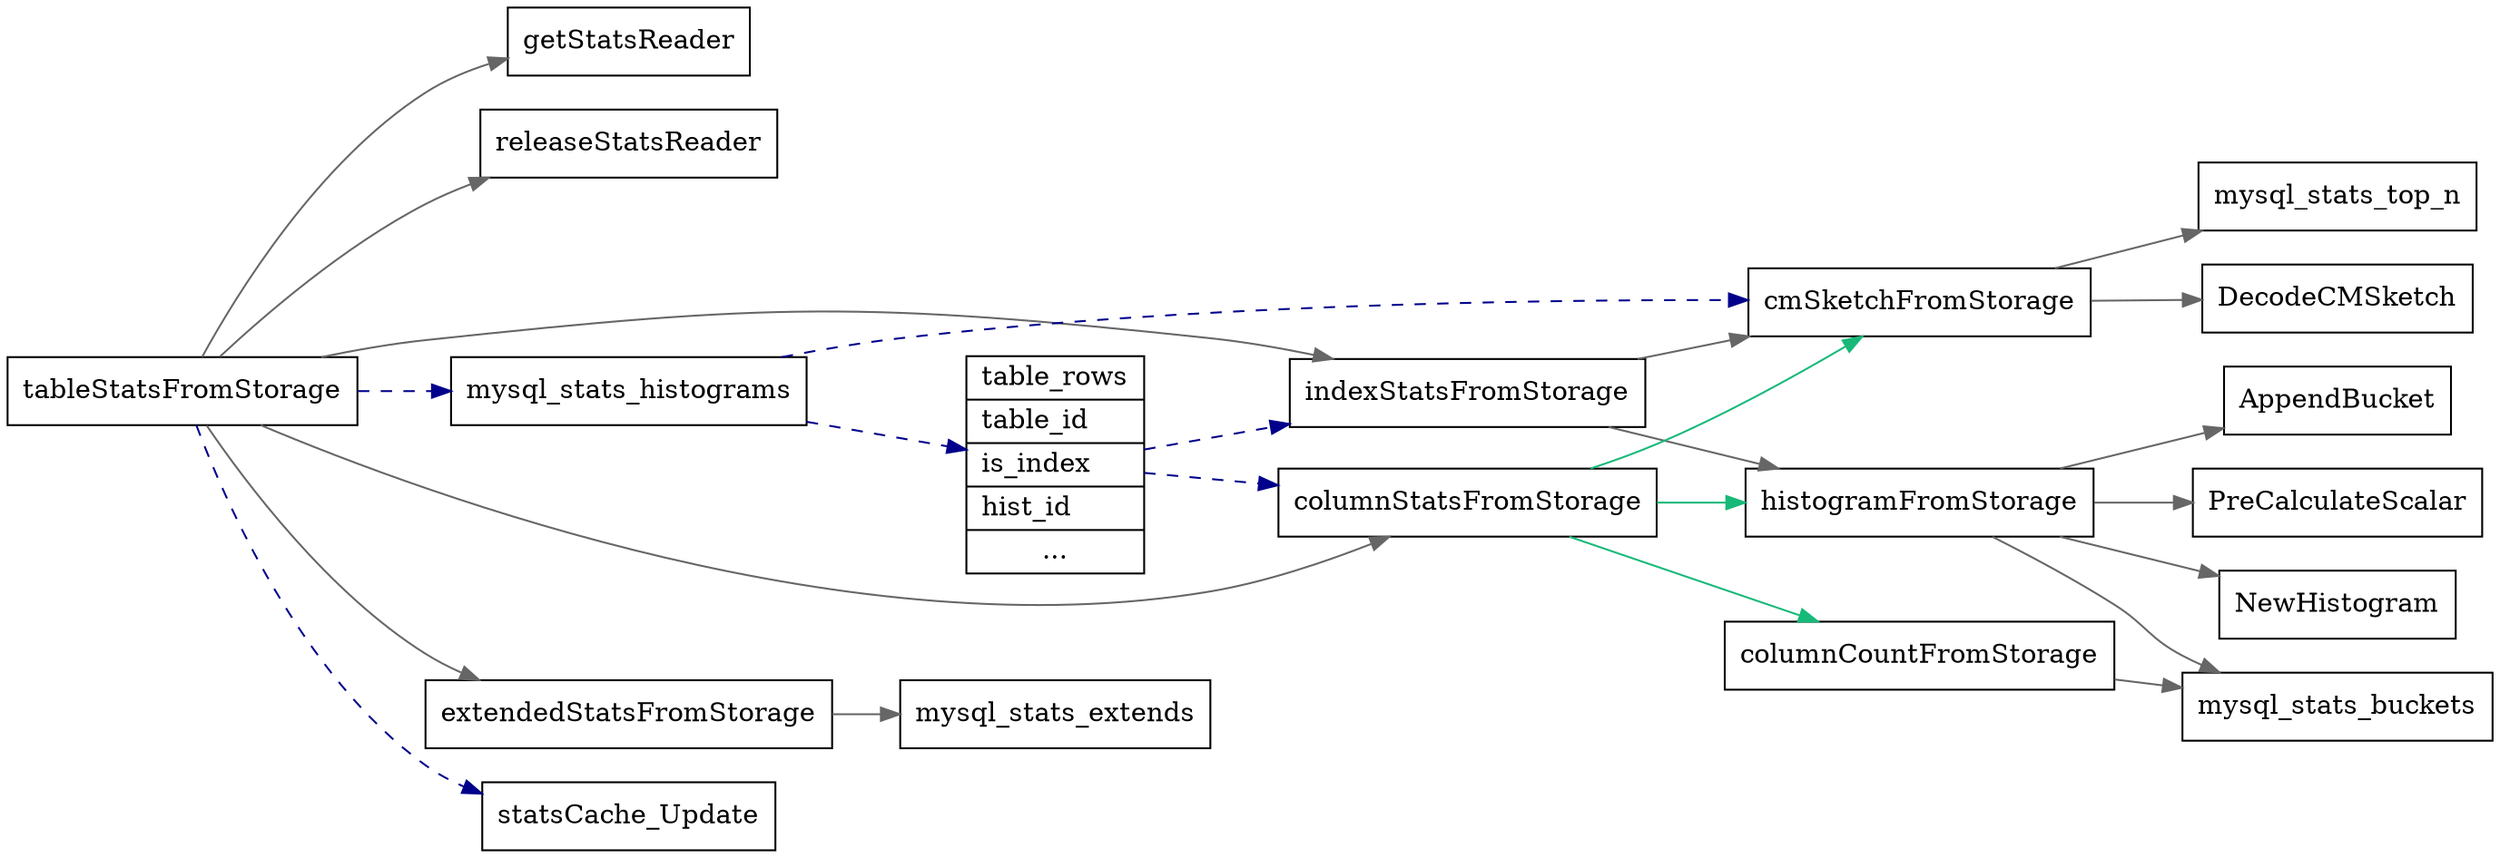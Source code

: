 digraph tableStatsFromStorage {
  node[shape=box];
  edge[color=gray40];
  newrank=true;
  rankdir=LR;

  tableStatsFromStorage -> {
    getStatsReader;
    releaseStatsReader;
    indexStatsFromStorage;
    columnStatsFromStorage;
    extendedStatsFromStorage;
  }
  indexStatsFromStorage -> {
    histogramFromStorage;
    cmSketchFromStorage;
  }
  columnStatsFromStorage -> {
    columnCountFromStorage;
    histogramFromStorage;
    cmSketchFromStorage;
  }[color="#17b978"];
  extendedStatsFromStorage -> {
    mysql_stats_extends;
  }
  histogramFromStorage -> {
    mysql_stats_buckets;
    NewHistogram;
    AppendBucket;
    PreCalculateScalar;
  }
  cmSketchFromStorage -> {
    mysql_stats_top_n;
    DecodeCMSketch;
  }
  columnCountFromStorage -> {
    mysql_stats_buckets;
  }

  table_rows[
    shape="record";
    label="{{
      table_rows|
      table_id\l|
      is_index\l|
      hist_id\l|
      ...
    }}"];

  {
    rank=same;
    indexStatsFromStorage;
    columnStatsFromStorage;
  }
  edge[style=dashed;color=darkblue]
  tableStatsFromStorage -> statsCache_Update;
  mysql_stats_histograms -> cmSketchFromStorage;

  tableStatsFromStorage -> mysql_stats_histograms;
  mysql_stats_histograms -> table_rows;
  table_rows -> {
    indexStatsFromStorage;
    columnStatsFromStorage;
  }
}
